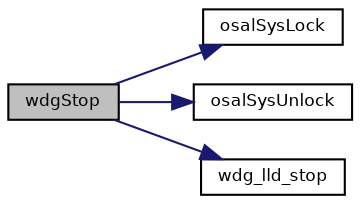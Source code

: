 digraph "wdgStop"
{
  bgcolor="transparent";
  edge [fontname="Helvetica",fontsize="8",labelfontname="Helvetica",labelfontsize="8"];
  node [fontname="Helvetica",fontsize="8",shape=record];
  rankdir="LR";
  Node5 [label="wdgStop",height=0.2,width=0.4,color="black", fillcolor="grey75", style="filled", fontcolor="black"];
  Node5 -> Node6 [color="midnightblue",fontsize="8",style="solid",fontname="Helvetica"];
  Node6 [label="osalSysLock",height=0.2,width=0.4,color="black",URL="$group___o_s_a_l.html#ga0cb5e528b0114b4ca61c2eb65a0515fa",tooltip="Enters a critical zone from thread context. "];
  Node5 -> Node7 [color="midnightblue",fontsize="8",style="solid",fontname="Helvetica"];
  Node7 [label="osalSysUnlock",height=0.2,width=0.4,color="black",URL="$group___o_s_a_l.html#ga17dbf4a1761019b8d94f43832c506543",tooltip="Leaves a critical zone from thread context. "];
  Node5 -> Node8 [color="midnightblue",fontsize="8",style="solid",fontname="Helvetica"];
  Node8 [label="wdg_lld_stop",height=0.2,width=0.4,color="black",URL="$group___w_d_g.html#gae676ae4b2ec24bb8579bc0c875df2400",tooltip="Deactivates the WDG peripheral. "];
}
